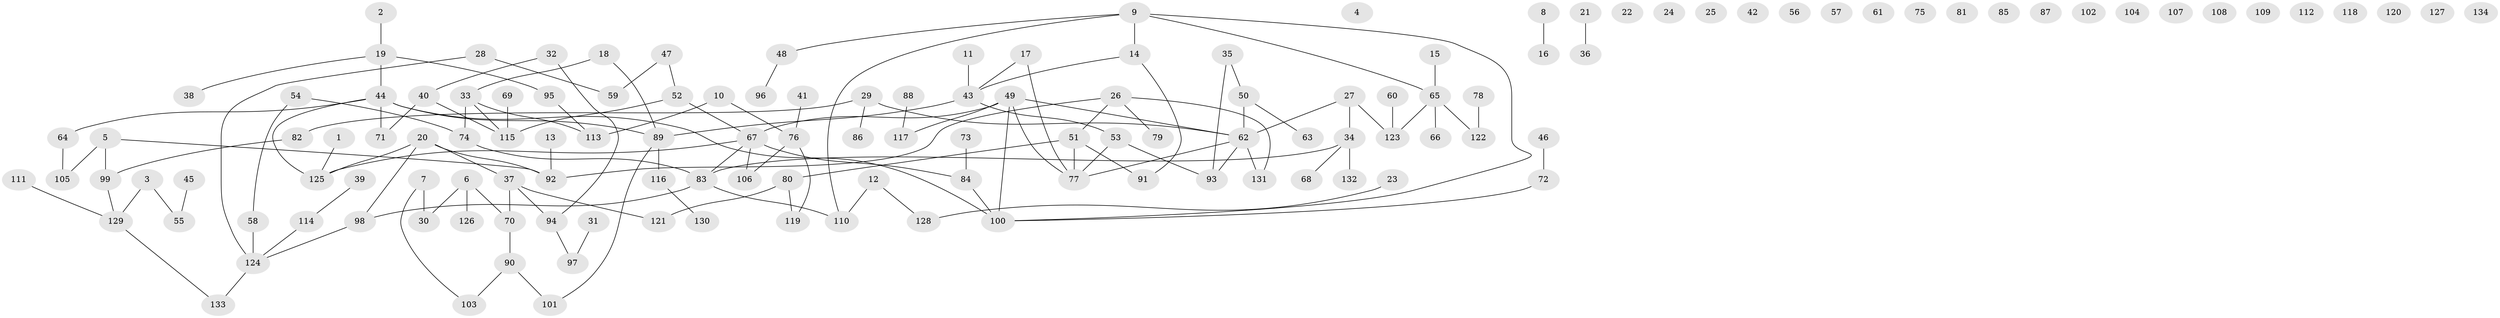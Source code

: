 // coarse degree distribution, {3: 0.2857142857142857, 5: 0.07142857142857142, 11: 0.014285714285714285, 1: 0.22857142857142856, 4: 0.07142857142857142, 2: 0.3, 6: 0.014285714285714285, 10: 0.014285714285714285}
// Generated by graph-tools (version 1.1) at 2025/47/03/04/25 22:47:55]
// undirected, 134 vertices, 139 edges
graph export_dot {
  node [color=gray90,style=filled];
  1;
  2;
  3;
  4;
  5;
  6;
  7;
  8;
  9;
  10;
  11;
  12;
  13;
  14;
  15;
  16;
  17;
  18;
  19;
  20;
  21;
  22;
  23;
  24;
  25;
  26;
  27;
  28;
  29;
  30;
  31;
  32;
  33;
  34;
  35;
  36;
  37;
  38;
  39;
  40;
  41;
  42;
  43;
  44;
  45;
  46;
  47;
  48;
  49;
  50;
  51;
  52;
  53;
  54;
  55;
  56;
  57;
  58;
  59;
  60;
  61;
  62;
  63;
  64;
  65;
  66;
  67;
  68;
  69;
  70;
  71;
  72;
  73;
  74;
  75;
  76;
  77;
  78;
  79;
  80;
  81;
  82;
  83;
  84;
  85;
  86;
  87;
  88;
  89;
  90;
  91;
  92;
  93;
  94;
  95;
  96;
  97;
  98;
  99;
  100;
  101;
  102;
  103;
  104;
  105;
  106;
  107;
  108;
  109;
  110;
  111;
  112;
  113;
  114;
  115;
  116;
  117;
  118;
  119;
  120;
  121;
  122;
  123;
  124;
  125;
  126;
  127;
  128;
  129;
  130;
  131;
  132;
  133;
  134;
  1 -- 125;
  2 -- 19;
  3 -- 55;
  3 -- 129;
  5 -- 92;
  5 -- 99;
  5 -- 105;
  6 -- 30;
  6 -- 70;
  6 -- 126;
  7 -- 30;
  7 -- 103;
  8 -- 16;
  9 -- 14;
  9 -- 48;
  9 -- 65;
  9 -- 100;
  9 -- 110;
  10 -- 76;
  10 -- 113;
  11 -- 43;
  12 -- 110;
  12 -- 128;
  13 -- 92;
  14 -- 43;
  14 -- 91;
  15 -- 65;
  17 -- 43;
  17 -- 77;
  18 -- 33;
  18 -- 89;
  19 -- 38;
  19 -- 44;
  19 -- 95;
  20 -- 37;
  20 -- 92;
  20 -- 98;
  20 -- 125;
  21 -- 36;
  23 -- 128;
  26 -- 51;
  26 -- 79;
  26 -- 92;
  26 -- 131;
  27 -- 34;
  27 -- 62;
  27 -- 123;
  28 -- 59;
  28 -- 124;
  29 -- 62;
  29 -- 82;
  29 -- 86;
  31 -- 97;
  32 -- 40;
  32 -- 94;
  33 -- 74;
  33 -- 113;
  33 -- 115;
  34 -- 68;
  34 -- 83;
  34 -- 132;
  35 -- 50;
  35 -- 93;
  37 -- 70;
  37 -- 94;
  37 -- 121;
  39 -- 114;
  40 -- 71;
  40 -- 115;
  41 -- 76;
  43 -- 53;
  43 -- 89;
  44 -- 64;
  44 -- 71;
  44 -- 89;
  44 -- 100;
  44 -- 125;
  45 -- 55;
  46 -- 72;
  47 -- 52;
  47 -- 59;
  48 -- 96;
  49 -- 62;
  49 -- 67;
  49 -- 77;
  49 -- 100;
  49 -- 117;
  50 -- 62;
  50 -- 63;
  51 -- 77;
  51 -- 80;
  51 -- 91;
  52 -- 67;
  52 -- 115;
  53 -- 77;
  53 -- 93;
  54 -- 58;
  54 -- 74;
  58 -- 124;
  60 -- 123;
  62 -- 77;
  62 -- 93;
  62 -- 131;
  64 -- 105;
  65 -- 66;
  65 -- 122;
  65 -- 123;
  67 -- 83;
  67 -- 84;
  67 -- 106;
  67 -- 125;
  69 -- 115;
  70 -- 90;
  72 -- 100;
  73 -- 84;
  74 -- 83;
  76 -- 106;
  76 -- 119;
  78 -- 122;
  80 -- 119;
  80 -- 121;
  82 -- 99;
  83 -- 98;
  83 -- 110;
  84 -- 100;
  88 -- 117;
  89 -- 101;
  89 -- 116;
  90 -- 101;
  90 -- 103;
  94 -- 97;
  95 -- 113;
  98 -- 124;
  99 -- 129;
  111 -- 129;
  114 -- 124;
  116 -- 130;
  124 -- 133;
  129 -- 133;
}
